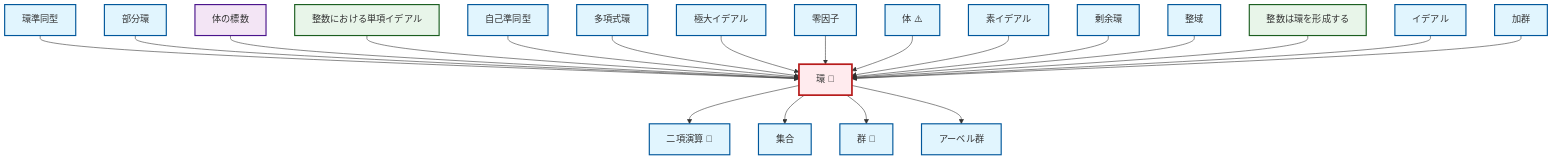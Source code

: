 graph TD
    classDef definition fill:#e1f5fe,stroke:#01579b,stroke-width:2px
    classDef theorem fill:#f3e5f5,stroke:#4a148c,stroke-width:2px
    classDef axiom fill:#fff3e0,stroke:#e65100,stroke-width:2px
    classDef example fill:#e8f5e9,stroke:#1b5e20,stroke-width:2px
    classDef current fill:#ffebee,stroke:#b71c1c,stroke-width:3px
    def-endomorphism["自己準同型"]:::definition
    def-group["群 📝"]:::definition
    def-prime-ideal["素イデアル"]:::definition
    def-ideal["イデアル"]:::definition
    def-set["集合"]:::definition
    ex-integers-ring["整数は環を形成する"]:::example
    def-ring-homomorphism["環準同型"]:::definition
    def-integral-domain["整域"]:::definition
    def-polynomial-ring["多項式環"]:::definition
    def-module["加群"]:::definition
    def-abelian-group["アーベル群"]:::definition
    thm-field-characteristic["体の標数"]:::theorem
    def-binary-operation["二項演算 📝"]:::definition
    def-ring["環 📝"]:::definition
    def-field["体 ⚠️"]:::definition
    def-maximal-ideal["極大イデアル"]:::definition
    ex-principal-ideal["整数における単項イデアル"]:::example
    def-subring["部分環"]:::definition
    def-quotient-ring["剰余環"]:::definition
    def-zero-divisor["零因子"]:::definition
    def-ring-homomorphism --> def-ring
    def-subring --> def-ring
    thm-field-characteristic --> def-ring
    ex-principal-ideal --> def-ring
    def-endomorphism --> def-ring
    def-polynomial-ring --> def-ring
    def-ring --> def-binary-operation
    def-maximal-ideal --> def-ring
    def-ring --> def-set
    def-zero-divisor --> def-ring
    def-field --> def-ring
    def-prime-ideal --> def-ring
    def-quotient-ring --> def-ring
    def-integral-domain --> def-ring
    def-ring --> def-group
    ex-integers-ring --> def-ring
    def-ideal --> def-ring
    def-ring --> def-abelian-group
    def-module --> def-ring
    class def-ring current